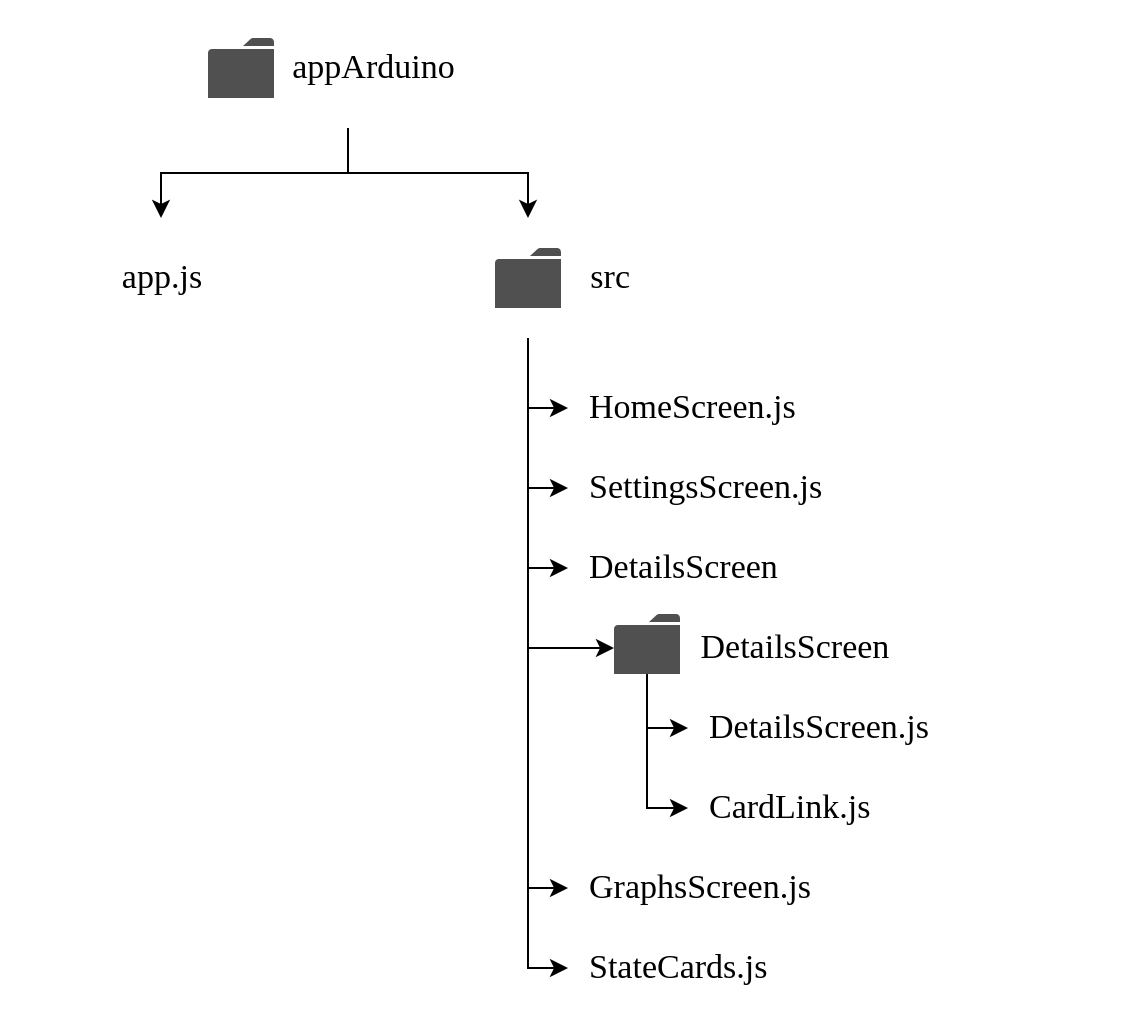 <mxfile version="13.9.9" type="device"><diagram name="Page-1" id="64c3da0e-402f-94eb-ee01-a36477274f13"><mxGraphModel dx="1463" dy="846" grid="1" gridSize="10" guides="1" tooltips="1" connect="1" arrows="1" fold="1" page="1" pageScale="1" pageWidth="1169" pageHeight="826" background="#ffffff" math="0" shadow="0"><root><mxCell id="0"/><mxCell id="1" parent="0"/><mxCell id="OEQ3waVr8XOVIAvoqyo0-274" style="edgeStyle=orthogonalEdgeStyle;rounded=0;orthogonalLoop=1;jettySize=auto;html=1;fontFamily=Times New Roman;fontSize=17;fontColor=#000000;" parent="1" source="OEQ3waVr8XOVIAvoqyo0-250" target="OEQ3waVr8XOVIAvoqyo0-253" edge="1"><mxGeometry relative="1" as="geometry"/></mxCell><mxCell id="OEQ3waVr8XOVIAvoqyo0-275" style="edgeStyle=orthogonalEdgeStyle;rounded=0;orthogonalLoop=1;jettySize=auto;html=1;fontFamily=Times New Roman;fontSize=17;fontColor=#000000;" parent="1" source="OEQ3waVr8XOVIAvoqyo0-250" target="OEQ3waVr8XOVIAvoqyo0-251" edge="1"><mxGeometry relative="1" as="geometry"/></mxCell><mxCell id="OEQ3waVr8XOVIAvoqyo0-250" value="      appArduino" style="whiteSpace=wrap;rounded=1;shadow=1;strokeColor=none;fontStyle=0;fontSize=17;fontFamily=Times New Roman;fillColor=none;" parent="1" vertex="1"><mxGeometry x="360" y="80" width="340" height="60" as="geometry"/></mxCell><mxCell id="OEQ3waVr8XOVIAvoqyo0-251" value="app.js" style="whiteSpace=wrap;rounded=1;strokeColor=none;shadow=1;fontStyle=0;fontSize=17;fontFamily=Times New Roman;fillColor=none;" parent="1" vertex="1"><mxGeometry x="366.5" y="185.0" width="140" height="60" as="geometry"/></mxCell><mxCell id="OEQ3waVr8XOVIAvoqyo0-276" style="edgeStyle=orthogonalEdgeStyle;rounded=0;orthogonalLoop=1;jettySize=auto;html=1;entryX=0;entryY=0.5;entryDx=0;entryDy=0;fontFamily=Times New Roman;fontSize=17;fontColor=#000000;" parent="1" source="OEQ3waVr8XOVIAvoqyo0-253" target="OEQ3waVr8XOVIAvoqyo0-254" edge="1"><mxGeometry relative="1" as="geometry"/></mxCell><mxCell id="OEQ3waVr8XOVIAvoqyo0-278" style="edgeStyle=orthogonalEdgeStyle;rounded=0;orthogonalLoop=1;jettySize=auto;html=1;entryX=0;entryY=0.5;entryDx=0;entryDy=0;fontFamily=Times New Roman;fontSize=17;fontColor=#000000;" parent="1" source="OEQ3waVr8XOVIAvoqyo0-253" target="OEQ3waVr8XOVIAvoqyo0-255" edge="1"><mxGeometry relative="1" as="geometry"/></mxCell><mxCell id="OEQ3waVr8XOVIAvoqyo0-279" style="edgeStyle=orthogonalEdgeStyle;rounded=0;orthogonalLoop=1;jettySize=auto;html=1;entryX=0;entryY=0.5;entryDx=0;entryDy=0;fontFamily=Times New Roman;fontSize=17;fontColor=#000000;" parent="1" source="OEQ3waVr8XOVIAvoqyo0-253" target="OEQ3waVr8XOVIAvoqyo0-256" edge="1"><mxGeometry relative="1" as="geometry"/></mxCell><mxCell id="OEQ3waVr8XOVIAvoqyo0-280" style="edgeStyle=orthogonalEdgeStyle;rounded=0;orthogonalLoop=1;jettySize=auto;html=1;entryX=0;entryY=0.5;entryDx=0;entryDy=0;fontFamily=Times New Roman;fontSize=17;fontColor=#000000;" parent="1" source="OEQ3waVr8XOVIAvoqyo0-253" target="OEQ3waVr8XOVIAvoqyo0-273" edge="1"><mxGeometry relative="1" as="geometry"/></mxCell><mxCell id="OEQ3waVr8XOVIAvoqyo0-283" style="edgeStyle=orthogonalEdgeStyle;rounded=0;orthogonalLoop=1;jettySize=auto;html=1;entryX=0;entryY=0.5;entryDx=0;entryDy=0;fontFamily=Times New Roman;fontSize=17;fontColor=#000000;" parent="1" source="OEQ3waVr8XOVIAvoqyo0-253" target="OEQ3waVr8XOVIAvoqyo0-257" edge="1"><mxGeometry relative="1" as="geometry"/></mxCell><mxCell id="pydaJjm3IZQKdYAgnDWV-193" style="edgeStyle=orthogonalEdgeStyle;rounded=0;orthogonalLoop=1;jettySize=auto;html=1;fontSize=17;" edge="1" parent="1" source="OEQ3waVr8XOVIAvoqyo0-253" target="OEQ3waVr8XOVIAvoqyo0-270"><mxGeometry relative="1" as="geometry"><Array as="points"><mxPoint x="620" y="400"/></Array></mxGeometry></mxCell><mxCell id="OEQ3waVr8XOVIAvoqyo0-253" value="src    " style="whiteSpace=wrap;rounded=1;strokeColor=none;shadow=1;fontStyle=0;fontSize=17;fontFamily=Times New Roman;fillColor=none;align=right;" parent="1" vertex="1"><mxGeometry x="550" y="185" width="140" height="60" as="geometry"/></mxCell><mxCell id="OEQ3waVr8XOVIAvoqyo0-254" value="  HomeScreen.js" style="whiteSpace=wrap;rounded=1;strokeColor=none;shadow=1;fontStyle=0;fontSize=17;fontFamily=Times New Roman;fillColor=none;align=left;" parent="1" vertex="1"><mxGeometry x="640" y="260" width="220" height="40" as="geometry"/></mxCell><mxCell id="OEQ3waVr8XOVIAvoqyo0-255" value="  SettingsScreen.js" style="whiteSpace=wrap;rounded=1;strokeColor=none;shadow=1;fontStyle=0;fontSize=17;fontFamily=Times New Roman;fillColor=none;align=left;" parent="1" vertex="1"><mxGeometry x="640" y="300" width="190" height="40" as="geometry"/></mxCell><mxCell id="OEQ3waVr8XOVIAvoqyo0-256" value="  DetailsScreen" style="whiteSpace=wrap;rounded=1;strokeColor=none;shadow=1;fontStyle=0;fontSize=17;fontFamily=Times New Roman;fillColor=none;align=left;" parent="1" vertex="1"><mxGeometry x="640" y="340.0" width="120" height="40" as="geometry"/></mxCell><mxCell id="OEQ3waVr8XOVIAvoqyo0-257" value="  StateCards.js" style="whiteSpace=wrap;rounded=1;strokeColor=none;shadow=1;fontStyle=0;fontSize=17;fontFamily=Times New Roman;fillColor=none;align=left;" parent="1" vertex="1"><mxGeometry x="640" y="540.0" width="120" height="40" as="geometry"/></mxCell><mxCell id="OEQ3waVr8XOVIAvoqyo0-265" value="" style="pointerEvents=1;shadow=0;dashed=0;html=1;strokeColor=none;fillColor=#505050;labelPosition=center;verticalLabelPosition=bottom;verticalAlign=top;outlineConnect=0;align=center;shape=mxgraph.office.concepts.folder;fontSize=17;" parent="1" vertex="1"><mxGeometry x="460" y="95" width="33" height="30" as="geometry"/></mxCell><mxCell id="OEQ3waVr8XOVIAvoqyo0-266" value="" style="pointerEvents=1;shadow=0;dashed=0;html=1;strokeColor=none;fillColor=#505050;labelPosition=center;verticalLabelPosition=bottom;verticalAlign=top;outlineConnect=0;align=center;shape=mxgraph.office.concepts.folder;fontSize=17;" parent="1" vertex="1"><mxGeometry x="603.5" y="200" width="33" height="30" as="geometry"/></mxCell><mxCell id="OEQ3waVr8XOVIAvoqyo0-267" value=" DetailsScreen" style="whiteSpace=wrap;rounded=1;strokeColor=none;shadow=1;fontStyle=0;fontSize=17;fontFamily=Times New Roman;fillColor=none;align=left;" parent="1" vertex="1"><mxGeometry x="700" y="380.0" width="120" height="40" as="geometry"/></mxCell><mxCell id="OEQ3waVr8XOVIAvoqyo0-268" style="edgeStyle=orthogonalEdgeStyle;rounded=0;orthogonalLoop=1;jettySize=auto;html=1;entryX=0;entryY=0.5;entryDx=0;entryDy=0;fontFamily=Times New Roman;fontSize=17;fontColor=#000000;" parent="1" source="OEQ3waVr8XOVIAvoqyo0-270" target="OEQ3waVr8XOVIAvoqyo0-271" edge="1"><mxGeometry relative="1" as="geometry"><Array as="points"><mxPoint x="680" y="440"/></Array></mxGeometry></mxCell><mxCell id="OEQ3waVr8XOVIAvoqyo0-269" style="edgeStyle=orthogonalEdgeStyle;rounded=0;orthogonalLoop=1;jettySize=auto;html=1;entryX=0;entryY=0.5;entryDx=0;entryDy=0;fontFamily=Times New Roman;fontSize=17;fontColor=#000000;" parent="1" source="OEQ3waVr8XOVIAvoqyo0-270" target="OEQ3waVr8XOVIAvoqyo0-272" edge="1"><mxGeometry relative="1" as="geometry"><Array as="points"><mxPoint x="680" y="480"/><mxPoint x="700" y="480"/></Array></mxGeometry></mxCell><mxCell id="OEQ3waVr8XOVIAvoqyo0-270" value="" style="pointerEvents=1;shadow=0;dashed=0;html=1;strokeColor=none;fillColor=#505050;labelPosition=center;verticalLabelPosition=bottom;verticalAlign=top;outlineConnect=0;align=center;shape=mxgraph.office.concepts.folder;fontSize=17;" parent="1" vertex="1"><mxGeometry x="663" y="383" width="33" height="30" as="geometry"/></mxCell><mxCell id="OEQ3waVr8XOVIAvoqyo0-271" value="  DetailsScreen.js" style="whiteSpace=wrap;rounded=1;strokeColor=none;shadow=1;fontStyle=0;fontSize=17;fontFamily=Times New Roman;fillColor=none;align=left;" parent="1" vertex="1"><mxGeometry x="700" y="420" width="190" height="40" as="geometry"/></mxCell><mxCell id="OEQ3waVr8XOVIAvoqyo0-272" value="  CardLink.js" style="whiteSpace=wrap;rounded=1;strokeColor=none;shadow=1;fontStyle=0;fontSize=17;fontFamily=Times New Roman;fillColor=none;align=left;" parent="1" vertex="1"><mxGeometry x="700" y="460" width="170" height="40" as="geometry"/></mxCell><mxCell id="OEQ3waVr8XOVIAvoqyo0-273" value="  GraphsScreen.js" style="whiteSpace=wrap;rounded=1;strokeColor=none;shadow=1;fontStyle=0;fontSize=17;fontFamily=Times New Roman;fillColor=none;align=left;" parent="1" vertex="1"><mxGeometry x="640" y="500" width="270" height="40" as="geometry"/></mxCell></root></mxGraphModel></diagram></mxfile>